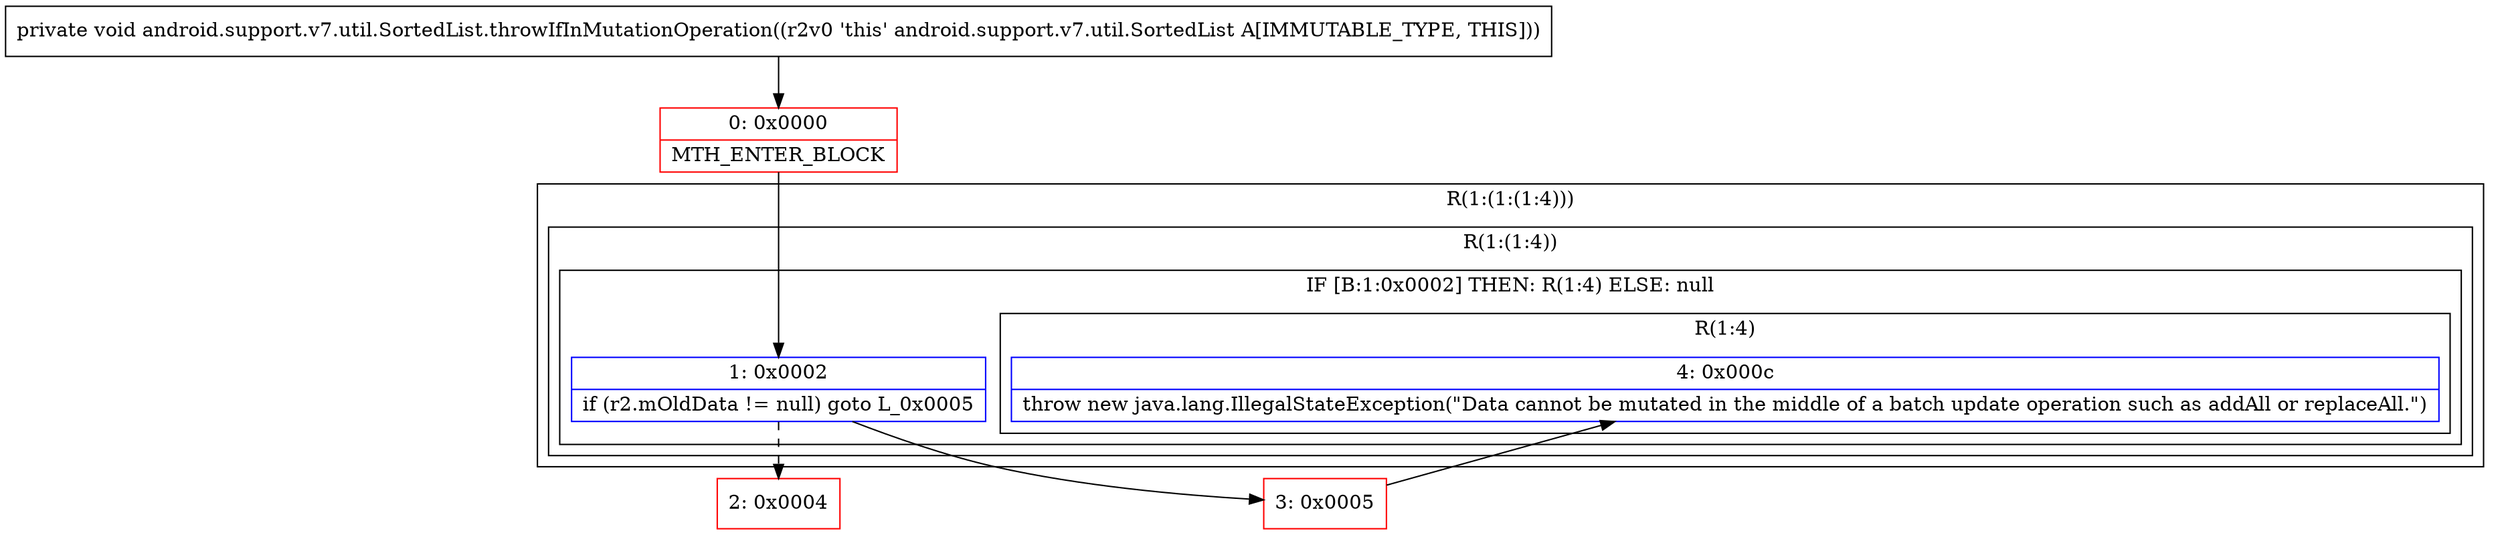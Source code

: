 digraph "CFG forandroid.support.v7.util.SortedList.throwIfInMutationOperation()V" {
subgraph cluster_Region_1228551874 {
label = "R(1:(1:(1:4)))";
node [shape=record,color=blue];
subgraph cluster_Region_734214169 {
label = "R(1:(1:4))";
node [shape=record,color=blue];
subgraph cluster_IfRegion_1921804924 {
label = "IF [B:1:0x0002] THEN: R(1:4) ELSE: null";
node [shape=record,color=blue];
Node_1 [shape=record,label="{1\:\ 0x0002|if (r2.mOldData != null) goto L_0x0005\l}"];
subgraph cluster_Region_1333747851 {
label = "R(1:4)";
node [shape=record,color=blue];
Node_4 [shape=record,label="{4\:\ 0x000c|throw new java.lang.IllegalStateException(\"Data cannot be mutated in the middle of a batch update operation such as addAll or replaceAll.\")\l}"];
}
}
}
}
Node_0 [shape=record,color=red,label="{0\:\ 0x0000|MTH_ENTER_BLOCK\l}"];
Node_2 [shape=record,color=red,label="{2\:\ 0x0004}"];
Node_3 [shape=record,color=red,label="{3\:\ 0x0005}"];
MethodNode[shape=record,label="{private void android.support.v7.util.SortedList.throwIfInMutationOperation((r2v0 'this' android.support.v7.util.SortedList A[IMMUTABLE_TYPE, THIS])) }"];
MethodNode -> Node_0;
Node_1 -> Node_2[style=dashed];
Node_1 -> Node_3;
Node_0 -> Node_1;
Node_3 -> Node_4;
}

